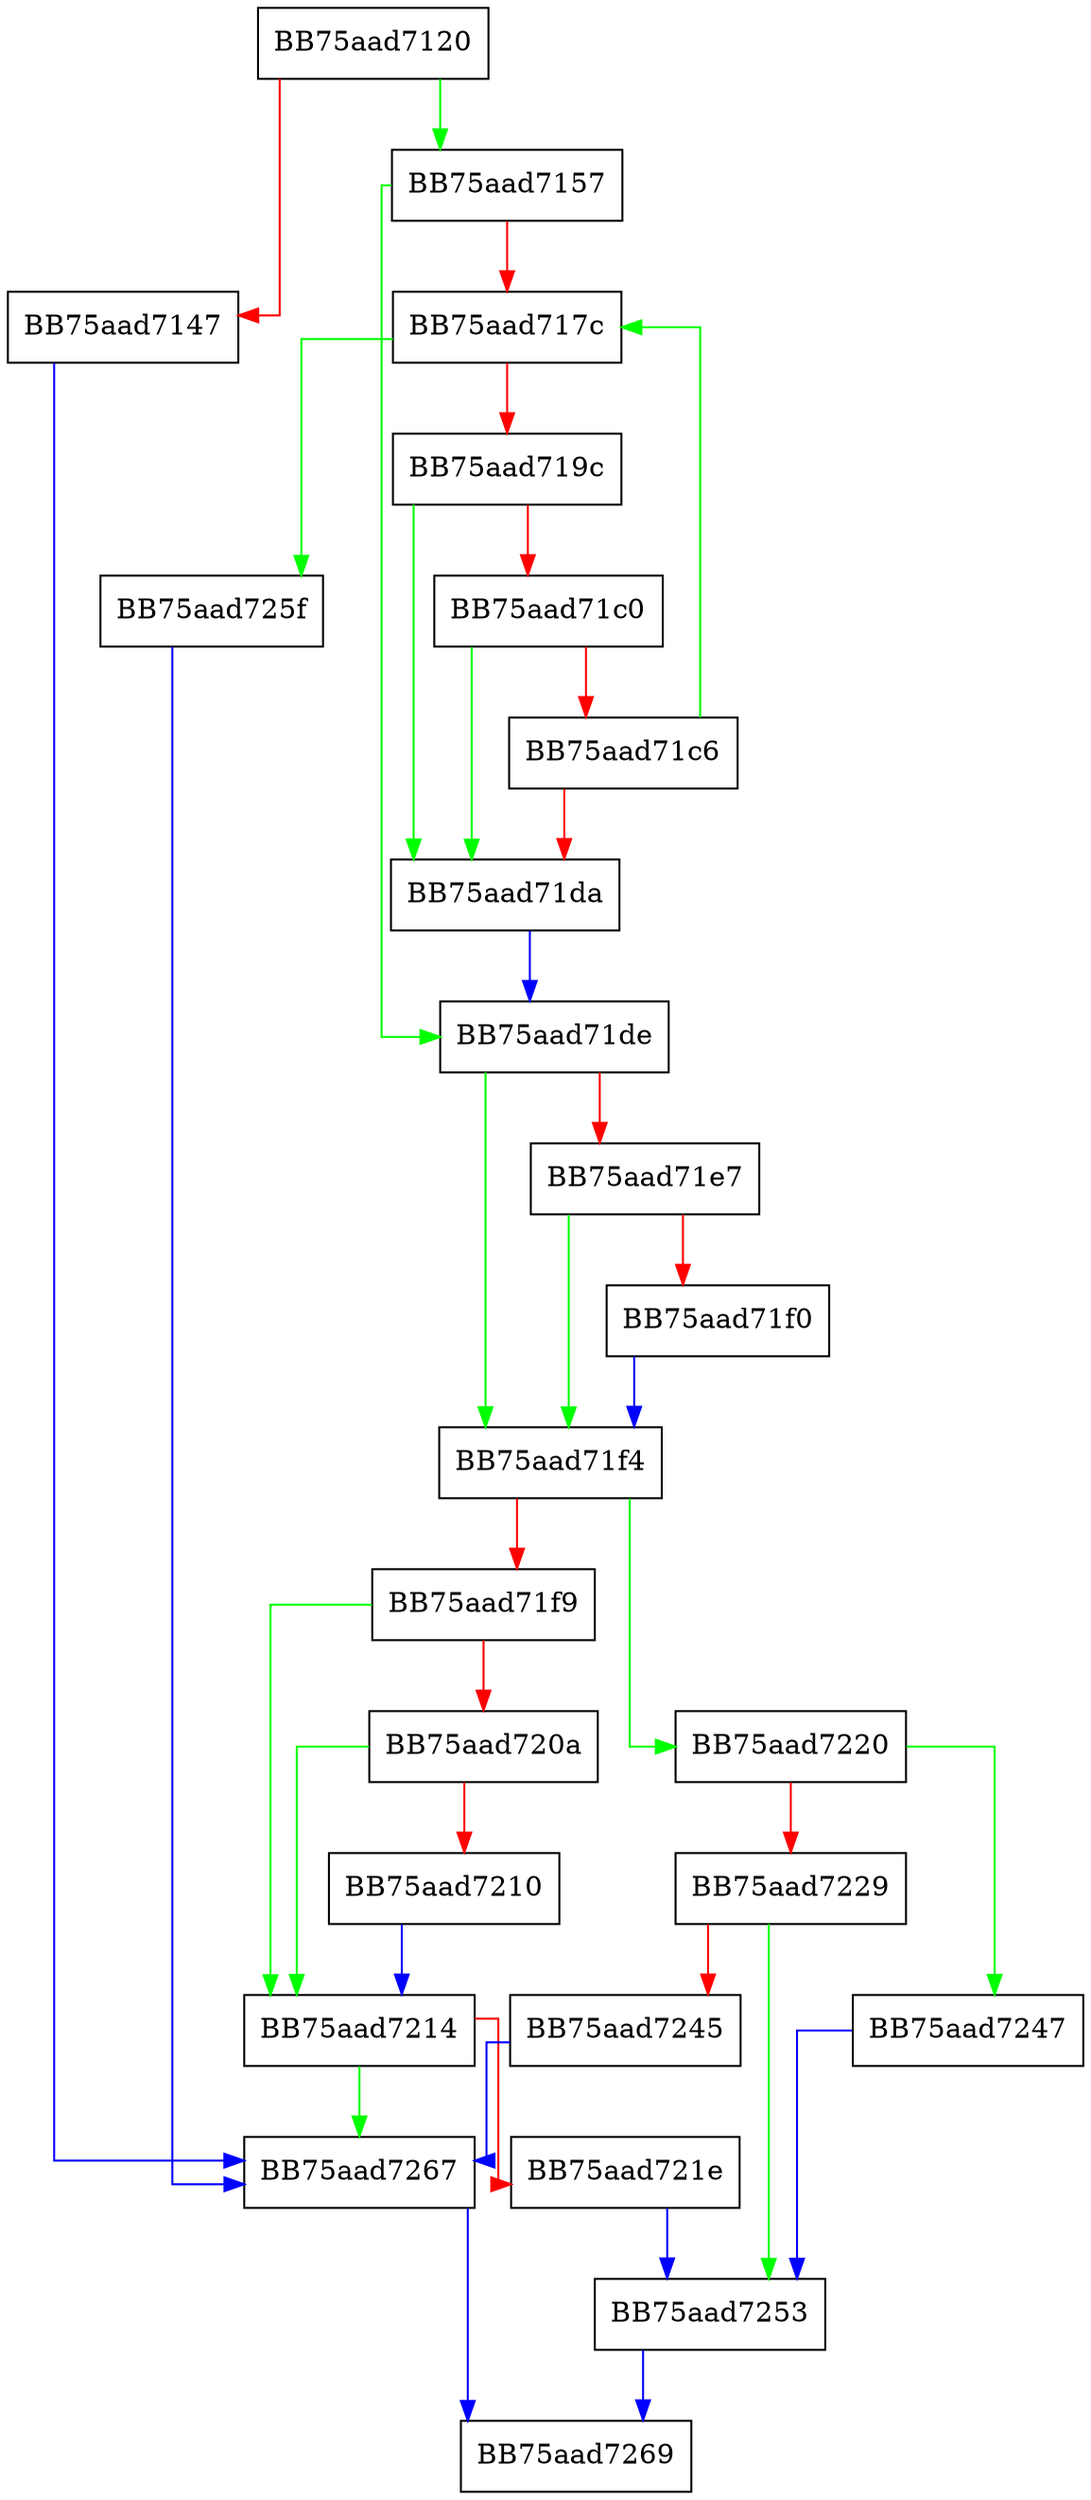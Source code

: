 digraph unwind_short_set_repeat {
  node [shape="box"];
  graph [splines=ortho];
  BB75aad7120 -> BB75aad7157 [color="green"];
  BB75aad7120 -> BB75aad7147 [color="red"];
  BB75aad7147 -> BB75aad7267 [color="blue"];
  BB75aad7157 -> BB75aad71de [color="green"];
  BB75aad7157 -> BB75aad717c [color="red"];
  BB75aad717c -> BB75aad725f [color="green"];
  BB75aad717c -> BB75aad719c [color="red"];
  BB75aad719c -> BB75aad71da [color="green"];
  BB75aad719c -> BB75aad71c0 [color="red"];
  BB75aad71c0 -> BB75aad71da [color="green"];
  BB75aad71c0 -> BB75aad71c6 [color="red"];
  BB75aad71c6 -> BB75aad717c [color="green"];
  BB75aad71c6 -> BB75aad71da [color="red"];
  BB75aad71da -> BB75aad71de [color="blue"];
  BB75aad71de -> BB75aad71f4 [color="green"];
  BB75aad71de -> BB75aad71e7 [color="red"];
  BB75aad71e7 -> BB75aad71f4 [color="green"];
  BB75aad71e7 -> BB75aad71f0 [color="red"];
  BB75aad71f0 -> BB75aad71f4 [color="blue"];
  BB75aad71f4 -> BB75aad7220 [color="green"];
  BB75aad71f4 -> BB75aad71f9 [color="red"];
  BB75aad71f9 -> BB75aad7214 [color="green"];
  BB75aad71f9 -> BB75aad720a [color="red"];
  BB75aad720a -> BB75aad7214 [color="green"];
  BB75aad720a -> BB75aad7210 [color="red"];
  BB75aad7210 -> BB75aad7214 [color="blue"];
  BB75aad7214 -> BB75aad7267 [color="green"];
  BB75aad7214 -> BB75aad721e [color="red"];
  BB75aad721e -> BB75aad7253 [color="blue"];
  BB75aad7220 -> BB75aad7247 [color="green"];
  BB75aad7220 -> BB75aad7229 [color="red"];
  BB75aad7229 -> BB75aad7253 [color="green"];
  BB75aad7229 -> BB75aad7245 [color="red"];
  BB75aad7245 -> BB75aad7267 [color="blue"];
  BB75aad7247 -> BB75aad7253 [color="blue"];
  BB75aad7253 -> BB75aad7269 [color="blue"];
  BB75aad725f -> BB75aad7267 [color="blue"];
  BB75aad7267 -> BB75aad7269 [color="blue"];
}